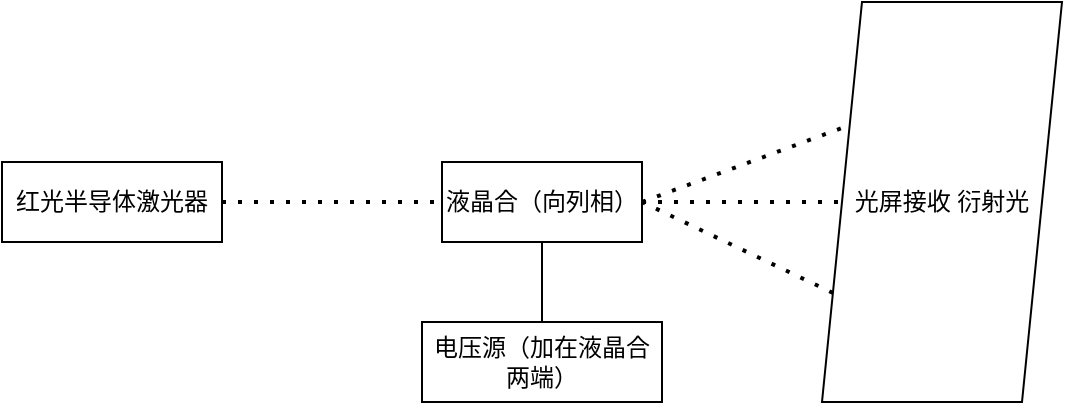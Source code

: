 <mxfile version="18.1.3" type="github">
  <diagram id="aRXo7KcayUtOM-YNlSC4" name="第 1 页">
    <mxGraphModel dx="1422" dy="754" grid="1" gridSize="10" guides="1" tooltips="1" connect="1" arrows="1" fold="1" page="1" pageScale="1" pageWidth="827" pageHeight="1169" math="0" shadow="0">
      <root>
        <mxCell id="0" />
        <mxCell id="1" parent="0" />
        <mxCell id="Mij0-XjFIUR4jzprGCc6-1" value="红光半导体激光器" style="rounded=0;whiteSpace=wrap;html=1;" vertex="1" parent="1">
          <mxGeometry x="160" y="250" width="110" height="40" as="geometry" />
        </mxCell>
        <mxCell id="Mij0-XjFIUR4jzprGCc6-2" value="" style="endArrow=none;dashed=1;html=1;dashPattern=1 3;strokeWidth=2;rounded=0;exitX=1;exitY=0.5;exitDx=0;exitDy=0;entryX=0;entryY=0.5;entryDx=0;entryDy=0;" edge="1" parent="1" source="Mij0-XjFIUR4jzprGCc6-1" target="Mij0-XjFIUR4jzprGCc6-5">
          <mxGeometry width="50" height="50" relative="1" as="geometry">
            <mxPoint x="330" y="270" as="sourcePoint" />
            <mxPoint x="410" y="270" as="targetPoint" />
          </mxGeometry>
        </mxCell>
        <mxCell id="Mij0-XjFIUR4jzprGCc6-5" value="液晶合（向列相）" style="rounded=0;whiteSpace=wrap;html=1;" vertex="1" parent="1">
          <mxGeometry x="380" y="250" width="100" height="40" as="geometry" />
        </mxCell>
        <mxCell id="Mij0-XjFIUR4jzprGCc6-6" value="光屏接收 衍射光" style="shape=parallelogram;perimeter=parallelogramPerimeter;whiteSpace=wrap;html=1;fixedSize=1;" vertex="1" parent="1">
          <mxGeometry x="570" y="170" width="120" height="200" as="geometry" />
        </mxCell>
        <mxCell id="Mij0-XjFIUR4jzprGCc6-8" value="" style="endArrow=none;dashed=1;html=1;dashPattern=1 3;strokeWidth=2;rounded=0;exitX=1;exitY=0.5;exitDx=0;exitDy=0;entryX=0;entryY=0.5;entryDx=0;entryDy=0;" edge="1" parent="1" source="Mij0-XjFIUR4jzprGCc6-5" target="Mij0-XjFIUR4jzprGCc6-6">
          <mxGeometry width="50" height="50" relative="1" as="geometry">
            <mxPoint x="390" y="400" as="sourcePoint" />
            <mxPoint x="440" y="350" as="targetPoint" />
          </mxGeometry>
        </mxCell>
        <mxCell id="Mij0-XjFIUR4jzprGCc6-9" value="" style="endArrow=none;dashed=1;html=1;dashPattern=1 3;strokeWidth=2;rounded=0;entryX=0;entryY=0.25;entryDx=0;entryDy=0;" edge="1" parent="1" target="Mij0-XjFIUR4jzprGCc6-6">
          <mxGeometry width="50" height="50" relative="1" as="geometry">
            <mxPoint x="480" y="270" as="sourcePoint" />
            <mxPoint x="440" y="350" as="targetPoint" />
          </mxGeometry>
        </mxCell>
        <mxCell id="Mij0-XjFIUR4jzprGCc6-10" value="" style="endArrow=none;dashed=1;html=1;dashPattern=1 3;strokeWidth=2;rounded=0;entryX=1;entryY=0.5;entryDx=0;entryDy=0;exitX=0;exitY=0.75;exitDx=0;exitDy=0;" edge="1" parent="1" source="Mij0-XjFIUR4jzprGCc6-6" target="Mij0-XjFIUR4jzprGCc6-5">
          <mxGeometry width="50" height="50" relative="1" as="geometry">
            <mxPoint x="390" y="400" as="sourcePoint" />
            <mxPoint x="440" y="350" as="targetPoint" />
          </mxGeometry>
        </mxCell>
        <mxCell id="Mij0-XjFIUR4jzprGCc6-11" value="" style="endArrow=none;html=1;rounded=0;entryX=0.5;entryY=1;entryDx=0;entryDy=0;exitX=0.5;exitY=0;exitDx=0;exitDy=0;" edge="1" parent="1" source="Mij0-XjFIUR4jzprGCc6-13" target="Mij0-XjFIUR4jzprGCc6-5">
          <mxGeometry width="50" height="50" relative="1" as="geometry">
            <mxPoint x="430" y="350" as="sourcePoint" />
            <mxPoint x="440" y="350" as="targetPoint" />
          </mxGeometry>
        </mxCell>
        <mxCell id="Mij0-XjFIUR4jzprGCc6-13" value="电压源（加在液晶合两端）" style="rounded=0;whiteSpace=wrap;html=1;" vertex="1" parent="1">
          <mxGeometry x="370" y="330" width="120" height="40" as="geometry" />
        </mxCell>
      </root>
    </mxGraphModel>
  </diagram>
</mxfile>
